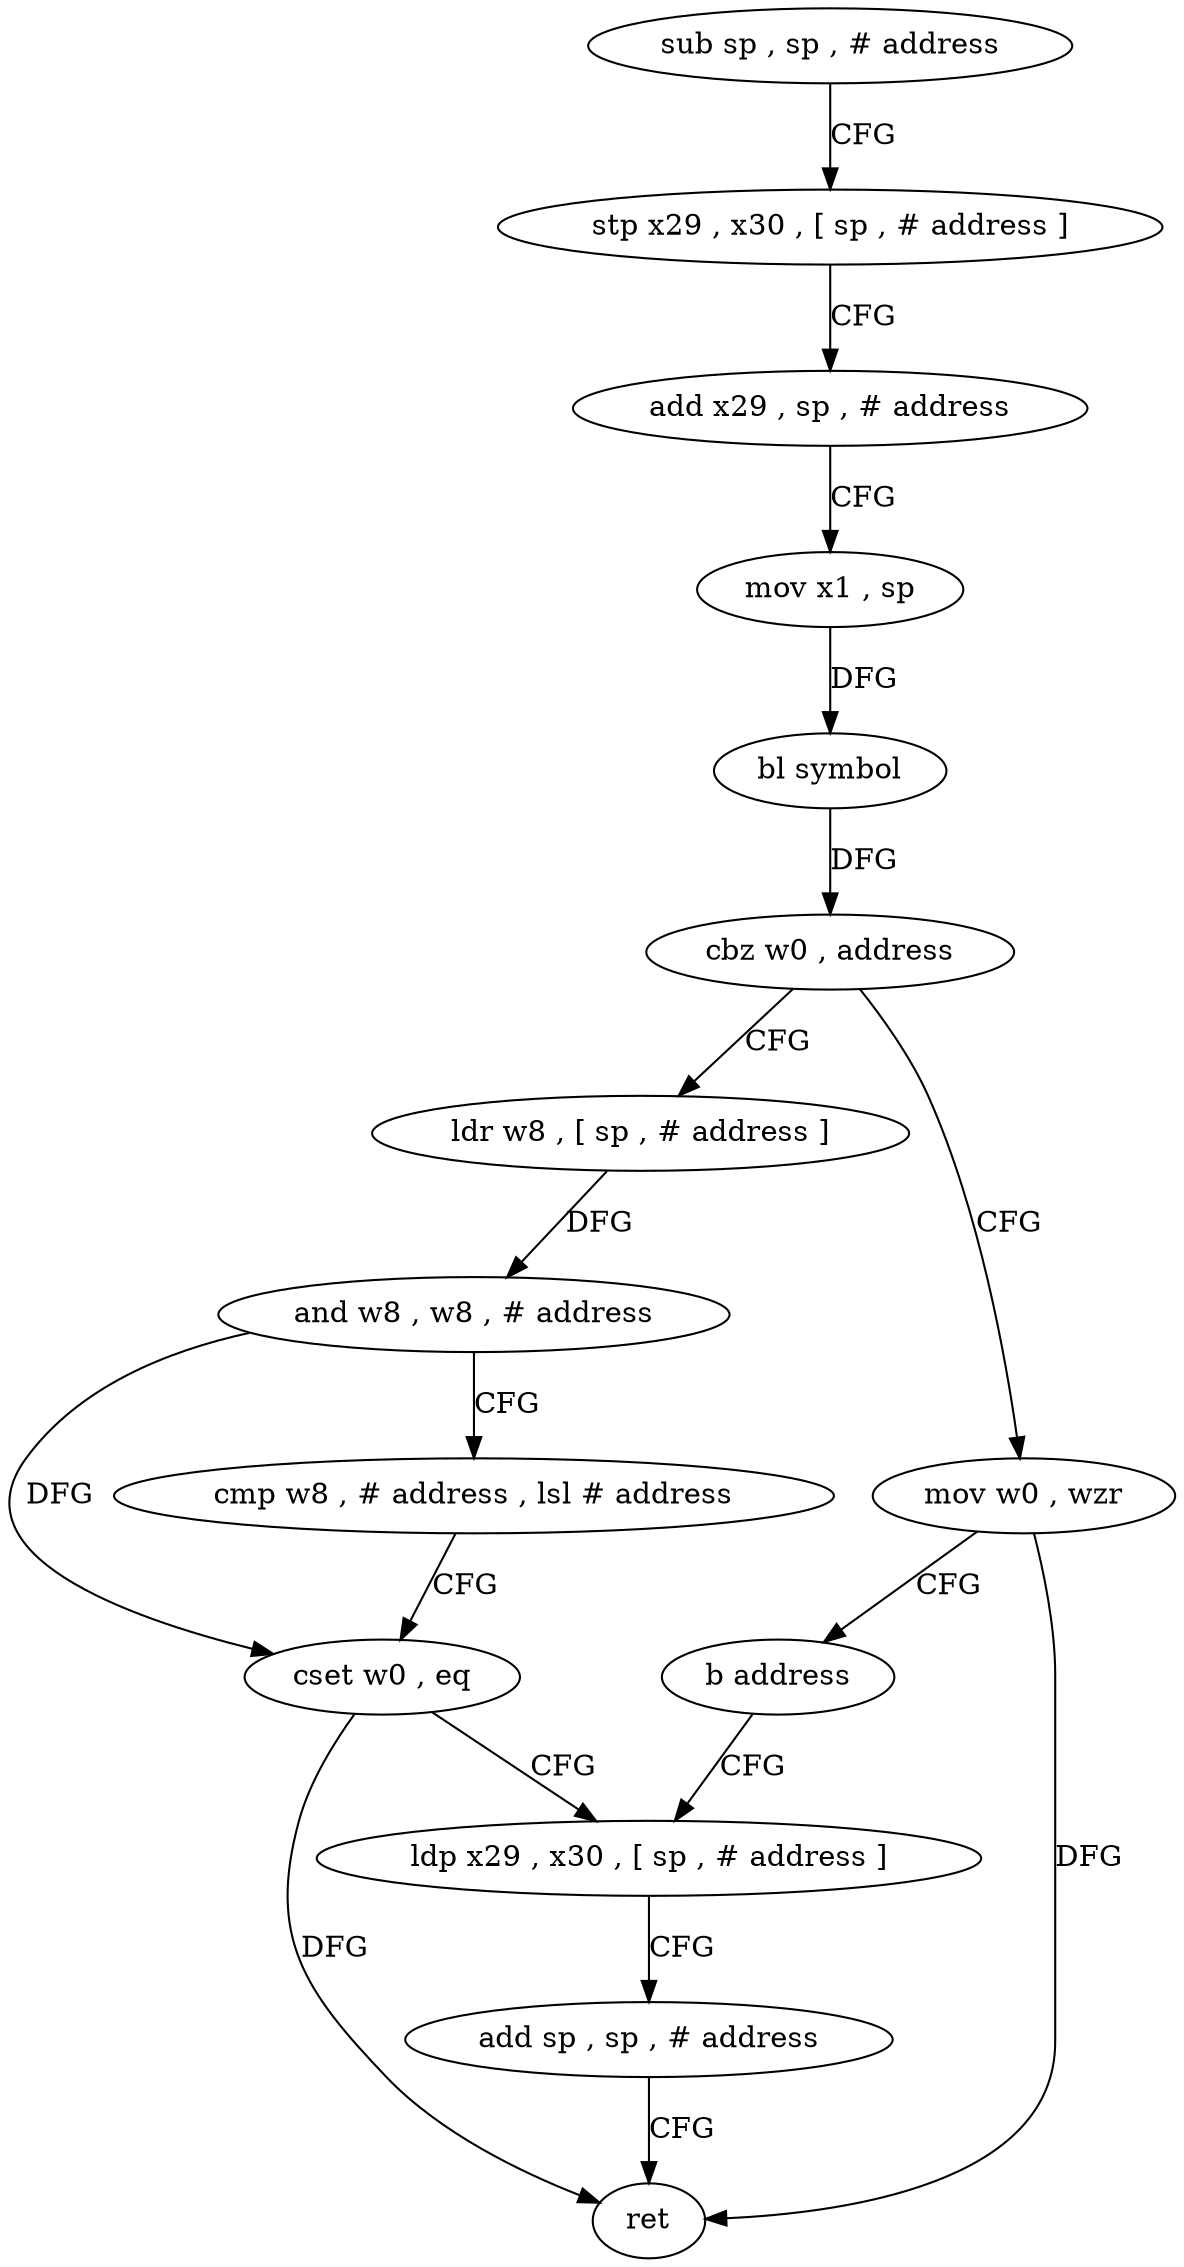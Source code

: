 digraph "func" {
"4279768" [label = "sub sp , sp , # address" ]
"4279772" [label = "stp x29 , x30 , [ sp , # address ]" ]
"4279776" [label = "add x29 , sp , # address" ]
"4279780" [label = "mov x1 , sp" ]
"4279784" [label = "bl symbol" ]
"4279788" [label = "cbz w0 , address" ]
"4279800" [label = "ldr w8 , [ sp , # address ]" ]
"4279792" [label = "mov w0 , wzr" ]
"4279804" [label = "and w8 , w8 , # address" ]
"4279808" [label = "cmp w8 , # address , lsl # address" ]
"4279812" [label = "cset w0 , eq" ]
"4279816" [label = "ldp x29 , x30 , [ sp , # address ]" ]
"4279796" [label = "b address" ]
"4279820" [label = "add sp , sp , # address" ]
"4279824" [label = "ret" ]
"4279768" -> "4279772" [ label = "CFG" ]
"4279772" -> "4279776" [ label = "CFG" ]
"4279776" -> "4279780" [ label = "CFG" ]
"4279780" -> "4279784" [ label = "DFG" ]
"4279784" -> "4279788" [ label = "DFG" ]
"4279788" -> "4279800" [ label = "CFG" ]
"4279788" -> "4279792" [ label = "CFG" ]
"4279800" -> "4279804" [ label = "DFG" ]
"4279792" -> "4279796" [ label = "CFG" ]
"4279792" -> "4279824" [ label = "DFG" ]
"4279804" -> "4279808" [ label = "CFG" ]
"4279804" -> "4279812" [ label = "DFG" ]
"4279808" -> "4279812" [ label = "CFG" ]
"4279812" -> "4279816" [ label = "CFG" ]
"4279812" -> "4279824" [ label = "DFG" ]
"4279816" -> "4279820" [ label = "CFG" ]
"4279796" -> "4279816" [ label = "CFG" ]
"4279820" -> "4279824" [ label = "CFG" ]
}
